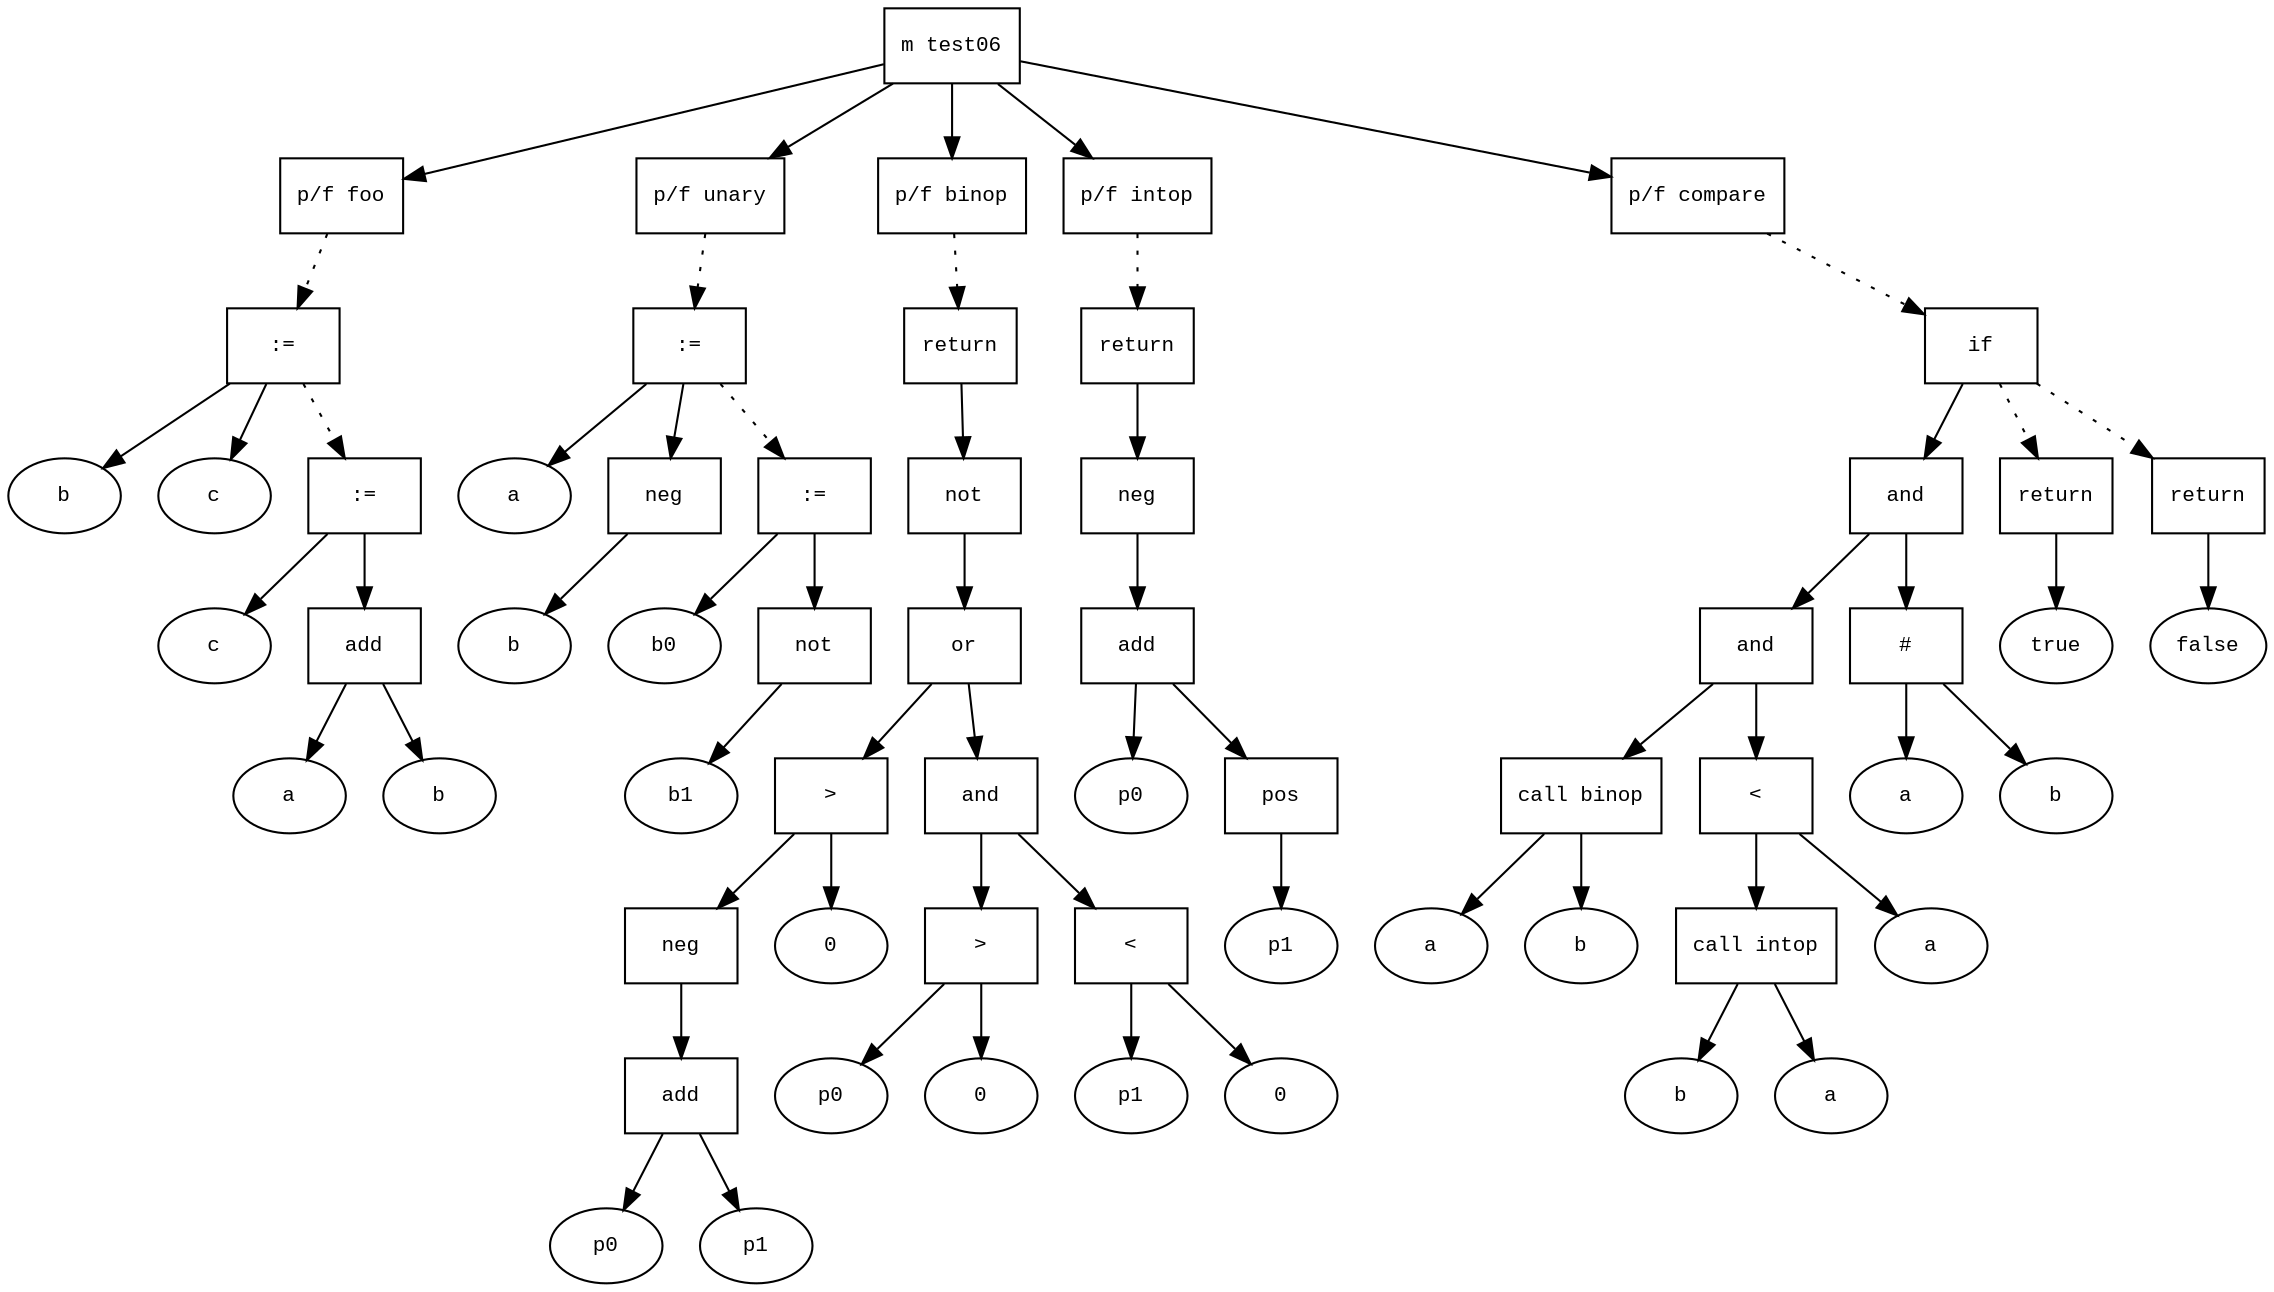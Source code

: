 digraph AST {
  graph [fontname="Times New Roman",fontsize=10];
  node  [fontname="Courier New",fontsize=10];
  edge  [fontname="Times New Roman",fontsize=10];

  node0 [label="m test06",shape=box];
  node1 [label="p/f foo",shape=box];
  node4 [label=":=",shape=box];
  node2 [label="b",shape=ellipse];
  node4->node2;
  node3 [label="c",shape=ellipse];
  node4->node3;
  node1 -> node4 [style=dotted];
  node9 [label=":=",shape=box];
  node5 [label="c",shape=ellipse];
  node9->node5;
  node8 [label="add",shape=box];
  node6 [label="a",shape=ellipse];
  node8->node6;
  node7 [label="b",shape=ellipse];
  node8->node7;
  node9->node8;
  node4 -> node9 [style=dotted];
  node0 -> node1;
  node10 [label="p/f unary",shape=box];
  node14 [label=":=",shape=box];
  node11 [label="a",shape=ellipse];
  node14->node11;
  node13 [label="neg",shape=box];
  node12 [label="b",shape=ellipse];
  node13->node12;
  node14->node13;
  node10 -> node14 [style=dotted];
  node18 [label=":=",shape=box];
  node15 [label="b0",shape=ellipse];
  node18->node15;
  node17 [label="not",shape=box];
  node16 [label="b1",shape=ellipse];
  node17->node16;
  node18->node17;
  node14 -> node18 [style=dotted];
  node0 -> node10;
  node19 [label="p/f binop",shape=box];
  node35 [label="return",shape=box];
  node34 [label="not",shape=box];
  node33 [label="or",shape=box];
  node25 [label=">",shape=box];
  node23 [label="neg",shape=box];
  node22 [label="add",shape=box];
  node20 [label="p0",shape=ellipse];
  node22->node20;
  node21 [label="p1",shape=ellipse];
  node22->node21;
  node23->node22;
  node25->node23;
  node24 [label="0",shape=ellipse];
  node25->node24;
  node33->node25;
  node32 [label="and",shape=box];
  node28 [label=">",shape=box];
  node26 [label="p0",shape=ellipse];
  node28->node26;
  node27 [label="0",shape=ellipse];
  node28->node27;
  node32->node28;
  node31 [label="<",shape=box];
  node29 [label="p1",shape=ellipse];
  node31->node29;
  node30 [label="0",shape=ellipse];
  node31->node30;
  node32->node31;
  node33->node32;
  node34->node33;
  node35->node34;
  node19 -> node35 [style=dotted];
  node0 -> node19;
  node36 [label="p/f intop",shape=box];
  node42 [label="return",shape=box];
  node41 [label="neg",shape=box];
  node40 [label="add",shape=box];
  node37 [label="p0",shape=ellipse];
  node40->node37;
  node39 [label="pos",shape=box];
  node38 [label="p1",shape=ellipse];
  node39->node38;
  node40->node39;
  node41->node40;
  node42->node41;
  node36 -> node42 [style=dotted];
  node0 -> node36;
  node43 [label="p/f compare",shape=box];
  node61 [label="if",shape=box];
  node56 [label="and",shape=box];
  node52 [label="and",shape=box];
  node44 [label="call binop",shape=box];
  node45 [label="a",shape=ellipse];
  node44->node45;
  node46 [label="b",shape=ellipse];
  node44->node46;
  node52->node44;
  node51 [label="<",shape=box];
  node47 [label="call intop",shape=box];
  node48 [label="b",shape=ellipse];
  node47->node48;
  node49 [label="a",shape=ellipse];
  node47->node49;
  node51->node47;
  node50 [label="a",shape=ellipse];
  node51->node50;
  node52->node51;
  node56->node52;
  node55 [label="#",shape=box];
  node53 [label="a",shape=ellipse];
  node55->node53;
  node54 [label="b",shape=ellipse];
  node55->node54;
  node56->node55;
  node61->node56;
  node58 [label="return",shape=box];
  node57 [label="true",shape=ellipse];
  node58->node57;
  node61 -> node58 [style=dotted];
  node60 [label="return",shape=box];
  node59 [label="false",shape=ellipse];
  node60->node59;
  node61 -> node60 [style=dotted];
  node43 -> node61 [style=dotted];
  node0 -> node43;
}
